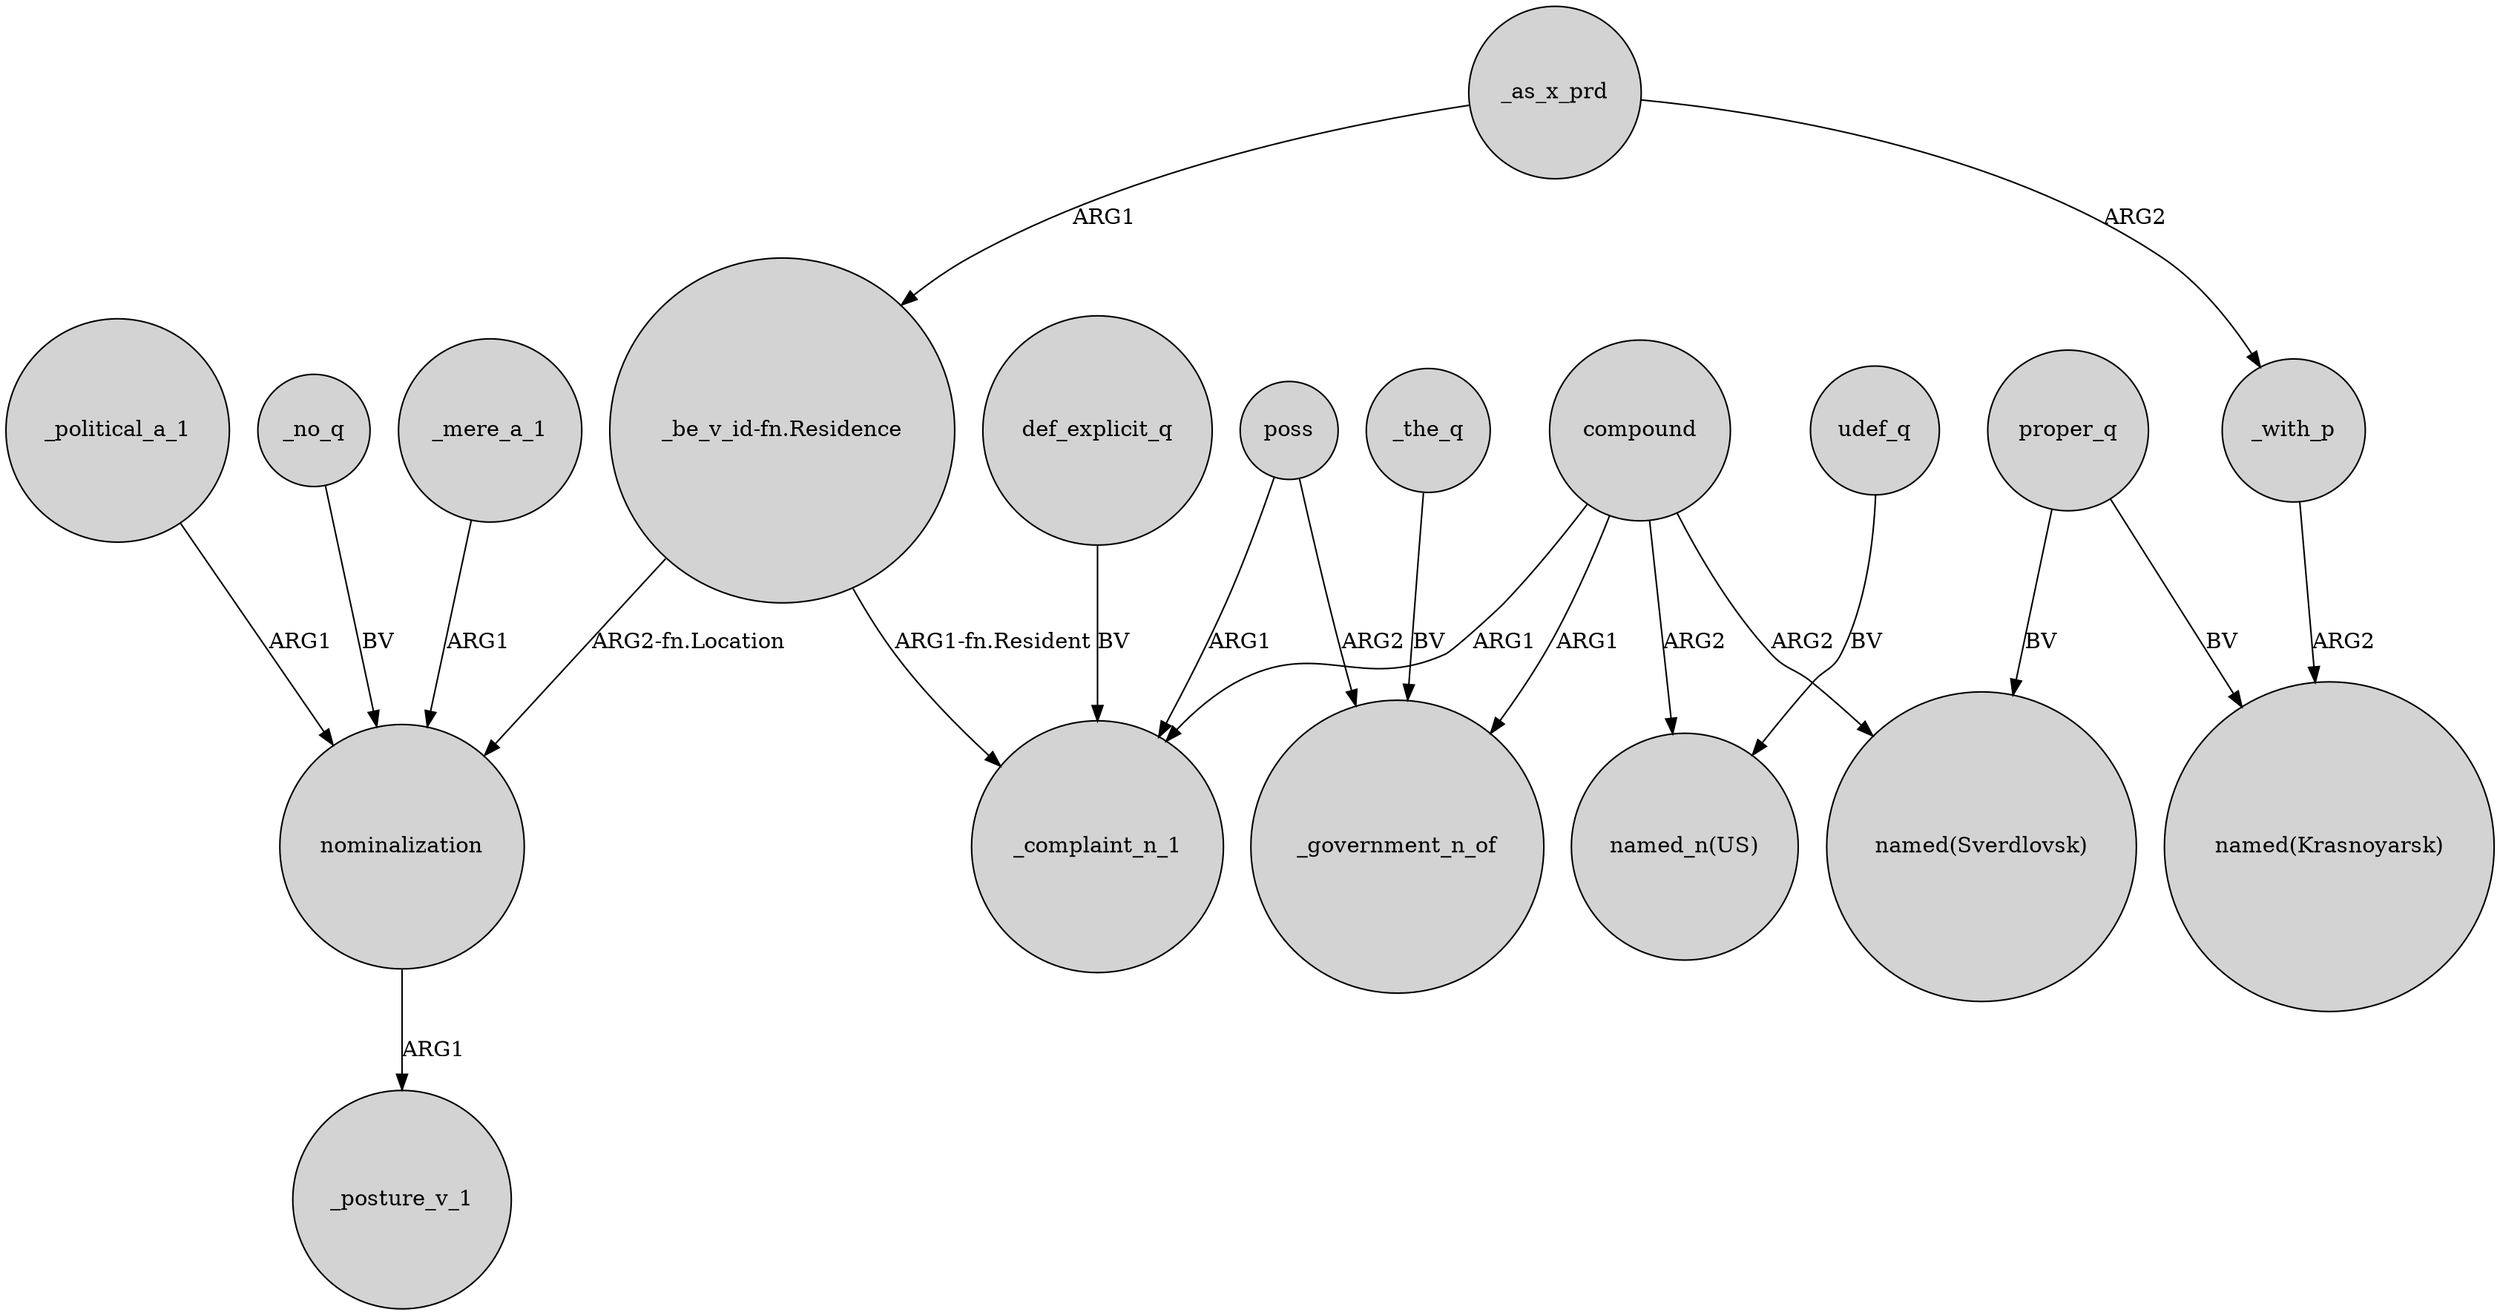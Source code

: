digraph {
	node [shape=circle style=filled]
	"_be_v_id-fn.Residence" -> nominalization [label="ARG2-fn.Location"]
	nominalization -> _posture_v_1 [label=ARG1]
	compound -> _complaint_n_1 [label=ARG1]
	compound -> _government_n_of [label=ARG1]
	_no_q -> nominalization [label=BV]
	poss -> _complaint_n_1 [label=ARG1]
	def_explicit_q -> _complaint_n_1 [label=BV]
	_mere_a_1 -> nominalization [label=ARG1]
	_as_x_prd -> "_be_v_id-fn.Residence" [label=ARG1]
	proper_q -> "named(Krasnoyarsk)" [label=BV]
	_with_p -> "named(Krasnoyarsk)" [label=ARG2]
	_as_x_prd -> _with_p [label=ARG2]
	proper_q -> "named(Sverdlovsk)" [label=BV]
	_the_q -> _government_n_of [label=BV]
	"_be_v_id-fn.Residence" -> _complaint_n_1 [label="ARG1-fn.Resident"]
	_political_a_1 -> nominalization [label=ARG1]
	compound -> "named(Sverdlovsk)" [label=ARG2]
	compound -> "named_n(US)" [label=ARG2]
	poss -> _government_n_of [label=ARG2]
	udef_q -> "named_n(US)" [label=BV]
}
